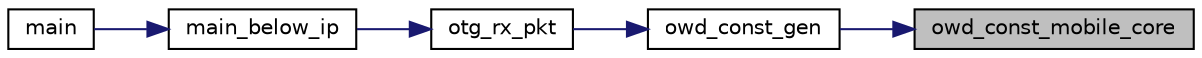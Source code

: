digraph "owd_const_mobile_core"
{
 // LATEX_PDF_SIZE
  edge [fontname="Helvetica",fontsize="10",labelfontname="Helvetica",labelfontsize="10"];
  node [fontname="Helvetica",fontsize="10",shape=record];
  rankdir="RL";
  Node1 [label="owd_const_mobile_core",height=0.2,width=0.4,color="black", fillcolor="grey75", style="filled", fontcolor="black",tooltip="compute the one way delay introduced in LTE/LTE-A network REF PAPER: \"Latency for Real-Time Machine-t..."];
  Node1 -> Node2 [dir="back",color="midnightblue",fontsize="10",style="solid",fontname="Helvetica"];
  Node2 [label="owd_const_gen",height=0.2,width=0.4,color="black", fillcolor="white", style="filled",URL="$otg__rx_8h.html#afb6432d34e9360b2e72274b6e4cab283",tooltip=" "];
  Node2 -> Node3 [dir="back",color="midnightblue",fontsize="10",style="solid",fontname="Helvetica"];
  Node3 [label="otg_rx_pkt",height=0.2,width=0.4,color="black", fillcolor="white", style="filled",URL="$otg__rx_8h.html#aaa02b7a865eb1b258b80bd784fd80a81",tooltip="check if the packet is well received and do measurements: one way delay, throughput,..."];
  Node3 -> Node4 [dir="back",color="midnightblue",fontsize="10",style="solid",fontname="Helvetica"];
  Node4 [label="main_below_ip",height=0.2,width=0.4,color="black", fillcolor="white", style="filled",URL="$UTIL_2OTG_2main_8c.html#a23bf5b2f255af32ebb99fa4c201c0e6e",tooltip=" "];
  Node4 -> Node5 [dir="back",color="midnightblue",fontsize="10",style="solid",fontname="Helvetica"];
  Node5 [label="main",height=0.2,width=0.4,color="black", fillcolor="white", style="filled",URL="$UTIL_2OTG_2main_8c.html#a3c04138a5bfe5d72780bb7e82a18e627",tooltip=" "];
}

